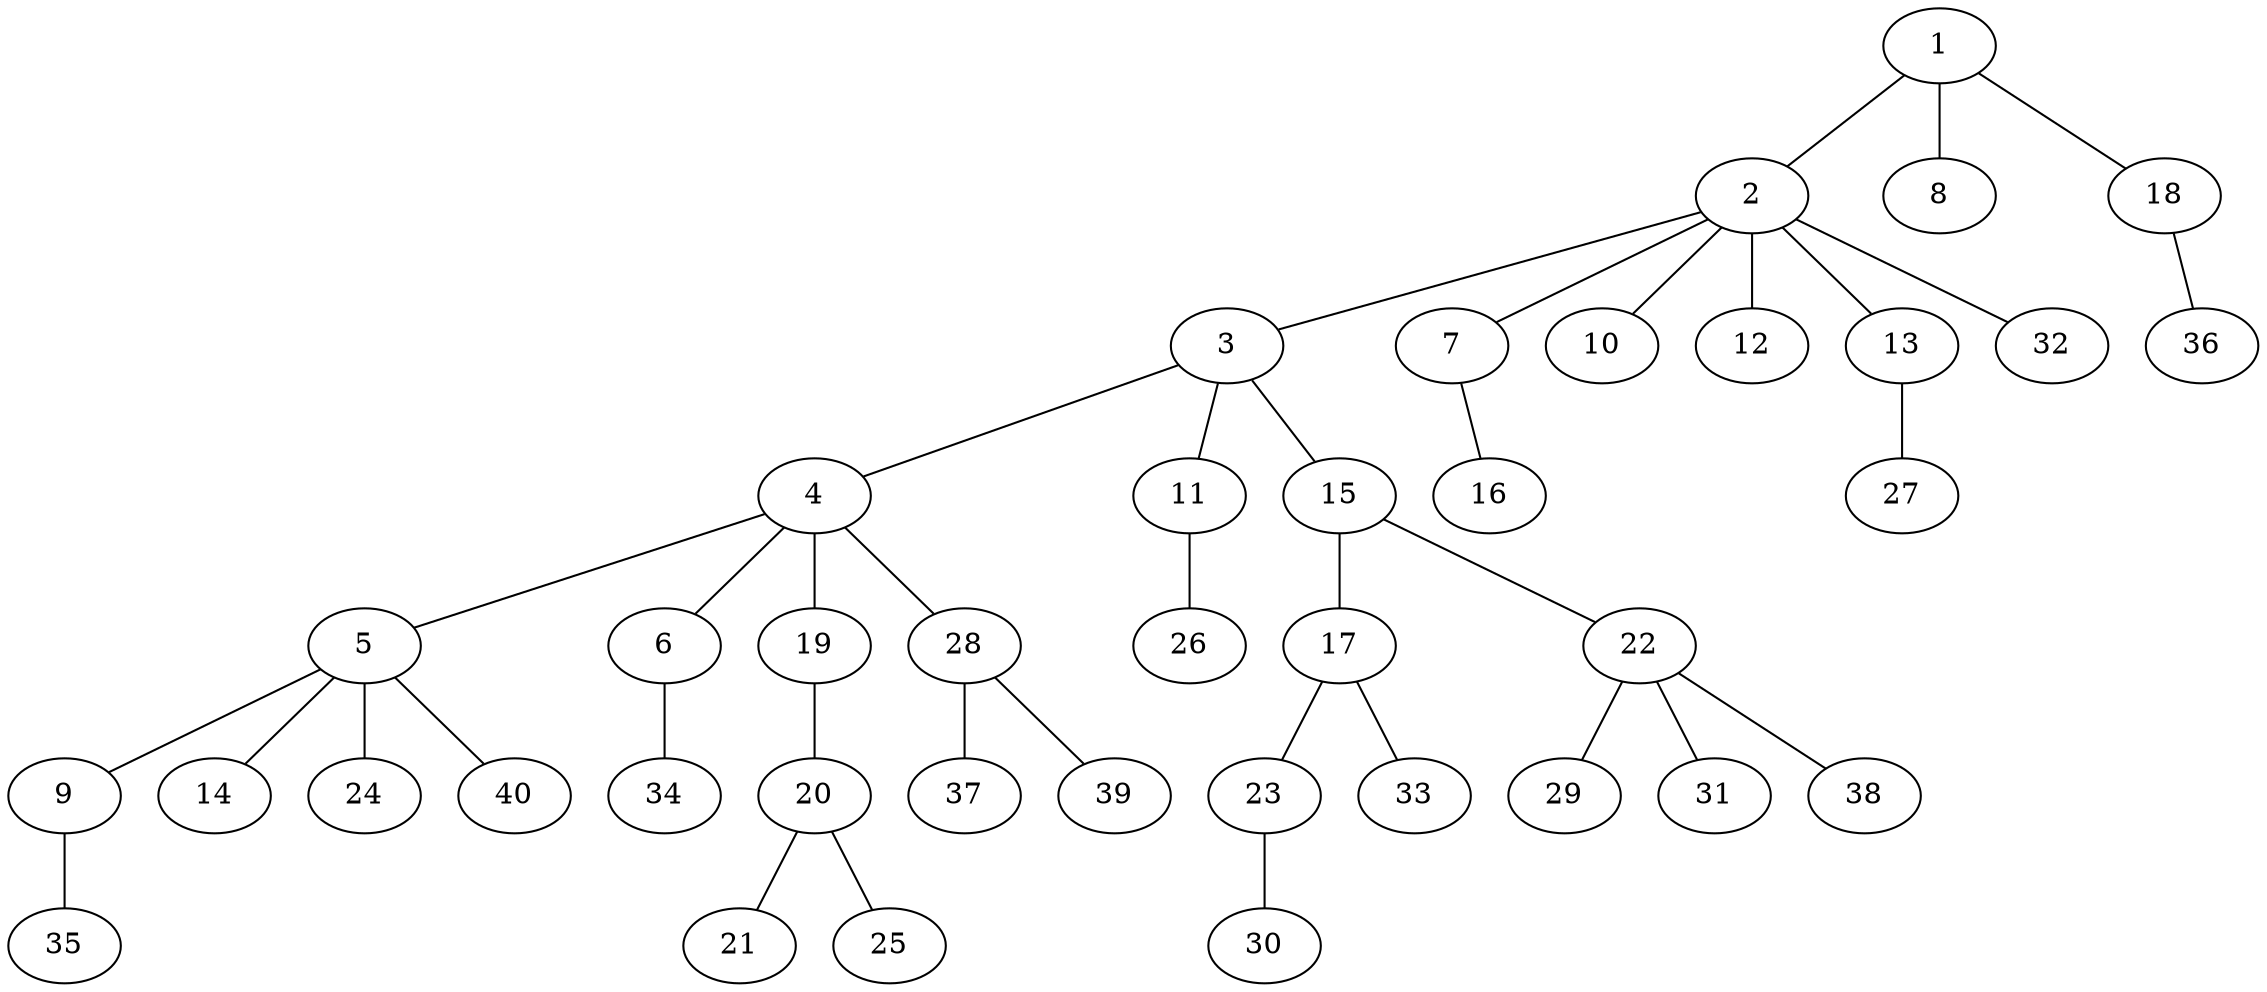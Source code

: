 graph graphname {1--2
1--8
1--18
2--3
2--7
2--10
2--12
2--13
2--32
3--4
3--11
3--15
4--5
4--6
4--19
4--28
5--9
5--14
5--24
5--40
6--34
7--16
9--35
11--26
13--27
15--17
15--22
17--23
17--33
18--36
19--20
20--21
20--25
22--29
22--31
22--38
23--30
28--37
28--39
}